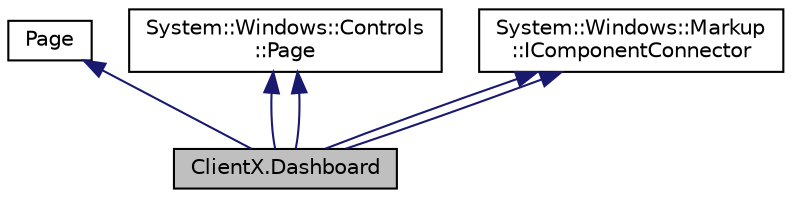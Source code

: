 digraph "ClientX.Dashboard"
{
 // INTERACTIVE_SVG=YES
 // LATEX_PDF_SIZE
  edge [fontname="Helvetica",fontsize="10",labelfontname="Helvetica",labelfontsize="10"];
  node [fontname="Helvetica",fontsize="10",shape=record];
  Node1 [label="ClientX.Dashboard",height=0.2,width=0.4,color="black", fillcolor="grey75", style="filled", fontcolor="black",tooltip="Logika interakcji dla klasy Dashboard.xaml"];
  Node2 -> Node1 [dir="back",color="midnightblue",fontsize="10",style="solid",fontname="Helvetica"];
  Node2 [label="Page",height=0.2,width=0.4,color="black", fillcolor="white", style="filled",URL="$class_page.html",tooltip=" "];
  Node3 -> Node1 [dir="back",color="midnightblue",fontsize="10",style="solid",fontname="Helvetica"];
  Node3 [label="System::Windows::Controls\l::Page",height=0.2,width=0.4,color="black", fillcolor="white", style="filled",URL="$class_system_1_1_windows_1_1_controls_1_1_page.html",tooltip=" "];
  Node4 -> Node1 [dir="back",color="midnightblue",fontsize="10",style="solid",fontname="Helvetica"];
  Node4 [label="System::Windows::Markup\l::IComponentConnector",height=0.2,width=0.4,color="black", fillcolor="white", style="filled",URL="$class_system_1_1_windows_1_1_markup_1_1_i_component_connector.html",tooltip=" "];
  Node3 -> Node1 [dir="back",color="midnightblue",fontsize="10",style="solid",fontname="Helvetica"];
  Node4 -> Node1 [dir="back",color="midnightblue",fontsize="10",style="solid",fontname="Helvetica"];
}
